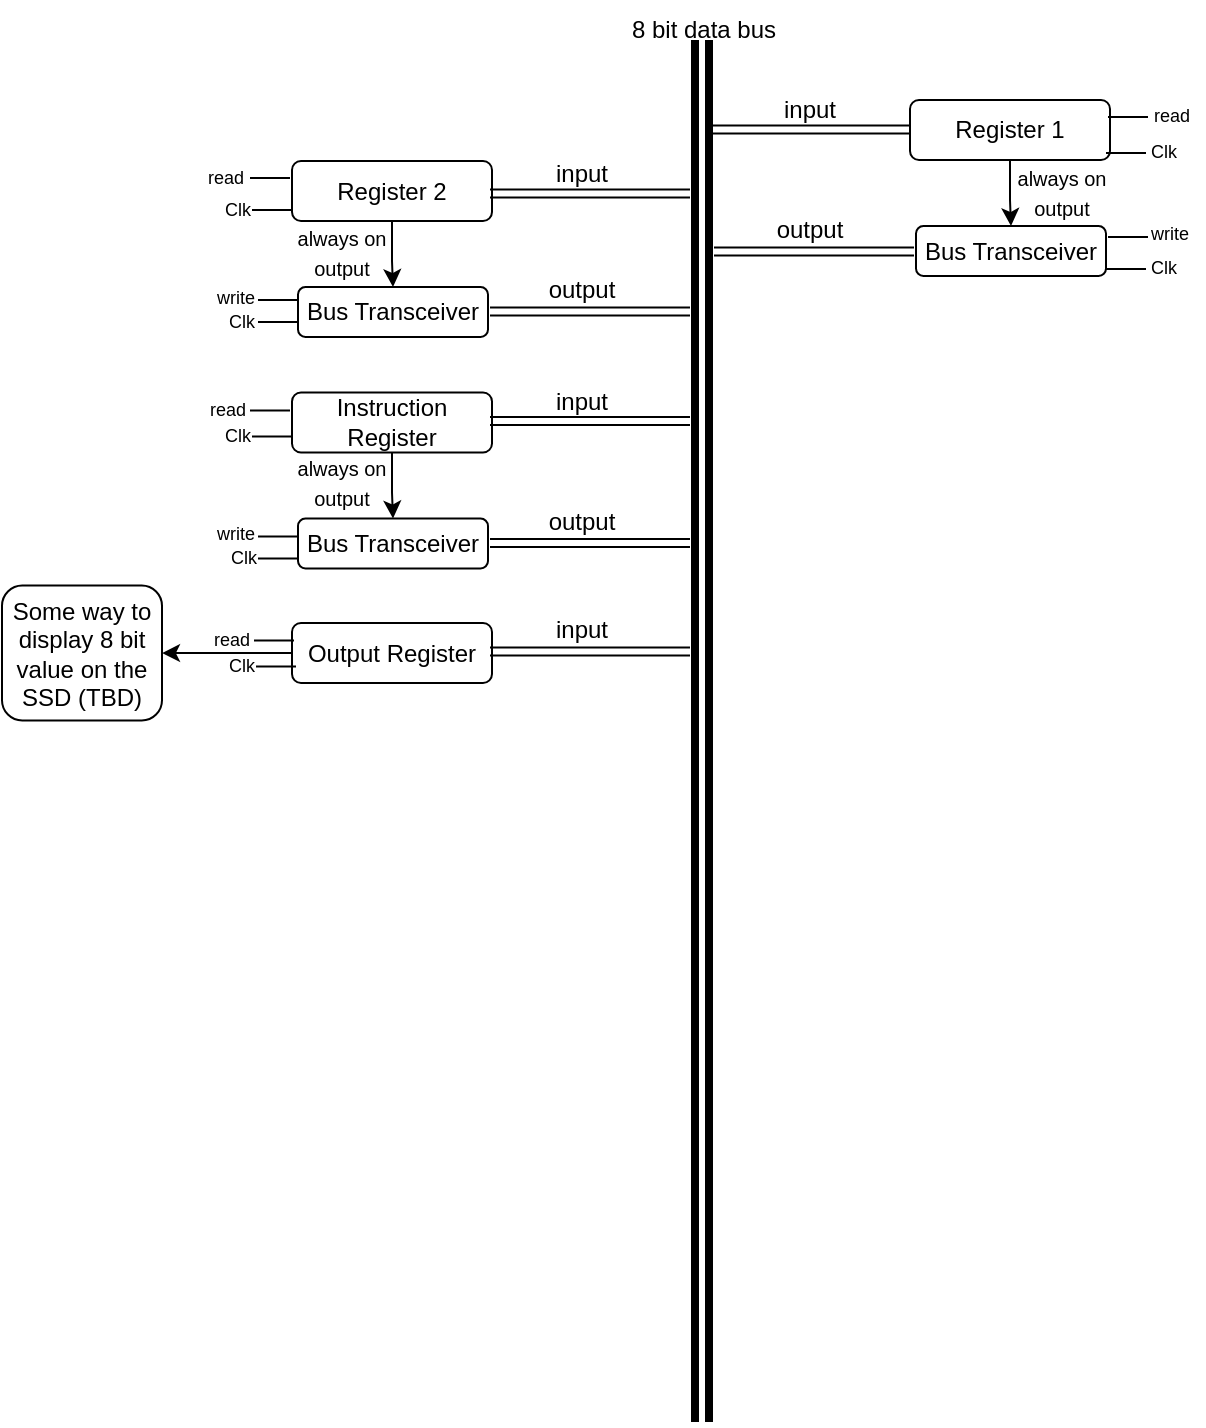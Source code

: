 <mxfile version="26.0.16">
  <diagram name="Page-1" id="tEEU3MfRf6Xgce31HGKK">
    <mxGraphModel dx="746" dy="443" grid="1" gridSize="10" guides="1" tooltips="1" connect="1" arrows="1" fold="1" page="1" pageScale="1" pageWidth="827" pageHeight="1169" math="0" shadow="0">
      <root>
        <mxCell id="0" />
        <mxCell id="1" parent="0" />
        <mxCell id="Xl67diWMQrAPVDYZNk1t-17" value="" style="shape=link;html=1;rounded=0;strokeWidth=4;" parent="1" edge="1">
          <mxGeometry width="100" relative="1" as="geometry">
            <mxPoint x="360" y="20" as="sourcePoint" />
            <mxPoint x="360" y="711" as="targetPoint" />
          </mxGeometry>
        </mxCell>
        <mxCell id="Xl67diWMQrAPVDYZNk1t-18" value="8 bit data bus" style="text;html=1;align=center;verticalAlign=middle;whiteSpace=wrap;rounded=0;" parent="1" vertex="1">
          <mxGeometry x="316" width="90" height="30" as="geometry" />
        </mxCell>
        <mxCell id="sEh8PZAzqO4pUA3xeIS0-4" value="" style="edgeStyle=orthogonalEdgeStyle;rounded=0;orthogonalLoop=1;jettySize=auto;html=1;" parent="1" source="YqJ4mDumZ-eMTZq-kE3I-2" target="sEh8PZAzqO4pUA3xeIS0-3" edge="1">
          <mxGeometry relative="1" as="geometry" />
        </mxCell>
        <mxCell id="YqJ4mDumZ-eMTZq-kE3I-2" value="Register 1" style="rounded=1;whiteSpace=wrap;html=1;" parent="1" vertex="1">
          <mxGeometry x="464" y="50" width="100" height="30" as="geometry" />
        </mxCell>
        <mxCell id="sEh8PZAzqO4pUA3xeIS0-2" value="" style="shape=link;html=1;rounded=0;" parent="1" edge="1">
          <mxGeometry width="100" relative="1" as="geometry">
            <mxPoint x="364" y="64.75" as="sourcePoint" />
            <mxPoint x="464" y="64.75" as="targetPoint" />
          </mxGeometry>
        </mxCell>
        <mxCell id="sEh8PZAzqO4pUA3xeIS0-3" value="Bus Transceiver" style="whiteSpace=wrap;html=1;rounded=1;" parent="1" vertex="1">
          <mxGeometry x="467" y="113" width="95" height="25" as="geometry" />
        </mxCell>
        <mxCell id="sEh8PZAzqO4pUA3xeIS0-5" value="" style="shape=link;html=1;rounded=0;" parent="1" edge="1">
          <mxGeometry width="100" relative="1" as="geometry">
            <mxPoint x="366" y="125.75" as="sourcePoint" />
            <mxPoint x="466" y="125.75" as="targetPoint" />
          </mxGeometry>
        </mxCell>
        <mxCell id="sEh8PZAzqO4pUA3xeIS0-6" value="" style="edgeStyle=orthogonalEdgeStyle;rounded=0;orthogonalLoop=1;jettySize=auto;html=1;" parent="1" source="sEh8PZAzqO4pUA3xeIS0-7" target="sEh8PZAzqO4pUA3xeIS0-8" edge="1">
          <mxGeometry relative="1" as="geometry" />
        </mxCell>
        <mxCell id="sEh8PZAzqO4pUA3xeIS0-7" value="Register 2" style="rounded=1;whiteSpace=wrap;html=1;" parent="1" vertex="1">
          <mxGeometry x="155" y="80.5" width="100" height="30" as="geometry" />
        </mxCell>
        <mxCell id="sEh8PZAzqO4pUA3xeIS0-8" value="Bus Transceiver" style="whiteSpace=wrap;html=1;rounded=1;" parent="1" vertex="1">
          <mxGeometry x="158" y="143.5" width="95" height="25" as="geometry" />
        </mxCell>
        <mxCell id="sEh8PZAzqO4pUA3xeIS0-9" value="" style="shape=link;html=1;rounded=0;" parent="1" edge="1">
          <mxGeometry width="100" relative="1" as="geometry">
            <mxPoint x="254" y="96.75" as="sourcePoint" />
            <mxPoint x="354" y="96.75" as="targetPoint" />
          </mxGeometry>
        </mxCell>
        <mxCell id="sEh8PZAzqO4pUA3xeIS0-10" value="" style="shape=link;html=1;rounded=0;" parent="1" edge="1">
          <mxGeometry width="100" relative="1" as="geometry">
            <mxPoint x="254" y="155.75" as="sourcePoint" />
            <mxPoint x="354" y="155.75" as="targetPoint" />
          </mxGeometry>
        </mxCell>
        <mxCell id="sEh8PZAzqO4pUA3xeIS0-39" value="" style="edgeStyle=orthogonalEdgeStyle;rounded=0;orthogonalLoop=1;jettySize=auto;html=1;" parent="1" source="sEh8PZAzqO4pUA3xeIS0-16" target="sEh8PZAzqO4pUA3xeIS0-38" edge="1">
          <mxGeometry relative="1" as="geometry" />
        </mxCell>
        <mxCell id="sEh8PZAzqO4pUA3xeIS0-16" value="Output Register" style="rounded=1;whiteSpace=wrap;html=1;" parent="1" vertex="1">
          <mxGeometry x="155" y="311.5" width="100" height="30" as="geometry" />
        </mxCell>
        <mxCell id="sEh8PZAzqO4pUA3xeIS0-17" value="" style="shape=link;html=1;rounded=0;" parent="1" edge="1">
          <mxGeometry width="100" relative="1" as="geometry">
            <mxPoint x="254" y="325.75" as="sourcePoint" />
            <mxPoint x="354" y="325.75" as="targetPoint" />
          </mxGeometry>
        </mxCell>
        <mxCell id="sEh8PZAzqO4pUA3xeIS0-19" value="input" style="text;html=1;align=center;verticalAlign=middle;whiteSpace=wrap;rounded=0;" parent="1" vertex="1">
          <mxGeometry x="270" y="72" width="60" height="30" as="geometry" />
        </mxCell>
        <mxCell id="sEh8PZAzqO4pUA3xeIS0-20" value="input" style="text;html=1;align=center;verticalAlign=middle;whiteSpace=wrap;rounded=0;" parent="1" vertex="1">
          <mxGeometry x="270" y="300" width="60" height="30" as="geometry" />
        </mxCell>
        <mxCell id="sEh8PZAzqO4pUA3xeIS0-21" value="input" style="text;html=1;align=center;verticalAlign=middle;whiteSpace=wrap;rounded=0;" parent="1" vertex="1">
          <mxGeometry x="384" y="40" width="60" height="30" as="geometry" />
        </mxCell>
        <mxCell id="sEh8PZAzqO4pUA3xeIS0-23" value="output" style="text;html=1;align=center;verticalAlign=middle;whiteSpace=wrap;rounded=0;" parent="1" vertex="1">
          <mxGeometry x="270" y="130" width="60" height="30" as="geometry" />
        </mxCell>
        <mxCell id="sEh8PZAzqO4pUA3xeIS0-24" value="output" style="text;html=1;align=center;verticalAlign=middle;whiteSpace=wrap;rounded=0;" parent="1" vertex="1">
          <mxGeometry x="384" y="100" width="60" height="30" as="geometry" />
        </mxCell>
        <mxCell id="sEh8PZAzqO4pUA3xeIS0-26" value="&lt;font style=&quot;font-size: 10px;&quot;&gt;always on output&lt;/font&gt;" style="text;html=1;align=center;verticalAlign=middle;whiteSpace=wrap;rounded=0;" parent="1" vertex="1">
          <mxGeometry x="150" y="110.75" width="60" height="29.5" as="geometry" />
        </mxCell>
        <mxCell id="sEh8PZAzqO4pUA3xeIS0-28" value="&lt;font style=&quot;font-size: 10px;&quot;&gt;always on output&lt;/font&gt;" style="text;html=1;align=center;verticalAlign=middle;whiteSpace=wrap;rounded=0;" parent="1" vertex="1">
          <mxGeometry x="510" y="81.25" width="60" height="29.5" as="geometry" />
        </mxCell>
        <mxCell id="sEh8PZAzqO4pUA3xeIS0-30" value="" style="edgeStyle=orthogonalEdgeStyle;rounded=0;orthogonalLoop=1;jettySize=auto;html=1;" parent="1" source="sEh8PZAzqO4pUA3xeIS0-31" target="sEh8PZAzqO4pUA3xeIS0-32" edge="1">
          <mxGeometry relative="1" as="geometry" />
        </mxCell>
        <mxCell id="sEh8PZAzqO4pUA3xeIS0-31" value="Instruction Register" style="rounded=1;whiteSpace=wrap;html=1;" parent="1" vertex="1">
          <mxGeometry x="155" y="196.25" width="100" height="30" as="geometry" />
        </mxCell>
        <mxCell id="sEh8PZAzqO4pUA3xeIS0-32" value="Bus Transceiver" style="whiteSpace=wrap;html=1;rounded=1;" parent="1" vertex="1">
          <mxGeometry x="158" y="259.25" width="95" height="25" as="geometry" />
        </mxCell>
        <mxCell id="sEh8PZAzqO4pUA3xeIS0-33" value="" style="shape=link;html=1;rounded=0;" parent="1" edge="1">
          <mxGeometry width="100" relative="1" as="geometry">
            <mxPoint x="254" y="210.5" as="sourcePoint" />
            <mxPoint x="354" y="210.5" as="targetPoint" />
          </mxGeometry>
        </mxCell>
        <mxCell id="sEh8PZAzqO4pUA3xeIS0-34" value="" style="shape=link;html=1;rounded=0;" parent="1" edge="1">
          <mxGeometry width="100" relative="1" as="geometry">
            <mxPoint x="254" y="271.5" as="sourcePoint" />
            <mxPoint x="354" y="271.5" as="targetPoint" />
          </mxGeometry>
        </mxCell>
        <mxCell id="sEh8PZAzqO4pUA3xeIS0-35" value="input" style="text;html=1;align=center;verticalAlign=middle;whiteSpace=wrap;rounded=0;" parent="1" vertex="1">
          <mxGeometry x="270" y="185.75" width="60" height="30" as="geometry" />
        </mxCell>
        <mxCell id="sEh8PZAzqO4pUA3xeIS0-36" value="output" style="text;html=1;align=center;verticalAlign=middle;whiteSpace=wrap;rounded=0;" parent="1" vertex="1">
          <mxGeometry x="270" y="245.75" width="60" height="30" as="geometry" />
        </mxCell>
        <mxCell id="sEh8PZAzqO4pUA3xeIS0-37" value="&lt;font style=&quot;font-size: 10px;&quot;&gt;always on output&lt;/font&gt;" style="text;html=1;align=center;verticalAlign=middle;whiteSpace=wrap;rounded=0;" parent="1" vertex="1">
          <mxGeometry x="150" y="226.5" width="60" height="29.5" as="geometry" />
        </mxCell>
        <mxCell id="sEh8PZAzqO4pUA3xeIS0-38" value="Some way to display 8 bit value on the SSD (TBD)" style="rounded=1;whiteSpace=wrap;html=1;" parent="1" vertex="1">
          <mxGeometry x="10" y="292.75" width="80" height="67.5" as="geometry" />
        </mxCell>
        <mxCell id="sEh8PZAzqO4pUA3xeIS0-41" value="" style="endArrow=none;html=1;rounded=0;" parent="1" edge="1">
          <mxGeometry width="50" height="50" relative="1" as="geometry">
            <mxPoint x="135" y="105" as="sourcePoint" />
            <mxPoint x="155" y="105" as="targetPoint" />
          </mxGeometry>
        </mxCell>
        <mxCell id="sEh8PZAzqO4pUA3xeIS0-42" value="Clk" style="text;html=1;align=center;verticalAlign=middle;whiteSpace=wrap;rounded=0;fontSize=9;" parent="1" vertex="1">
          <mxGeometry x="107" y="95" width="42" height="20" as="geometry" />
        </mxCell>
        <mxCell id="sEh8PZAzqO4pUA3xeIS0-44" value="" style="endArrow=none;html=1;rounded=0;" parent="1" edge="1">
          <mxGeometry width="50" height="50" relative="1" as="geometry">
            <mxPoint x="135" y="218.25" as="sourcePoint" />
            <mxPoint x="155" y="218.25" as="targetPoint" />
          </mxGeometry>
        </mxCell>
        <mxCell id="sEh8PZAzqO4pUA3xeIS0-45" value="Clk" style="text;html=1;align=center;verticalAlign=middle;whiteSpace=wrap;rounded=0;fontSize=9;" parent="1" vertex="1">
          <mxGeometry x="107" y="208.25" width="42" height="20" as="geometry" />
        </mxCell>
        <mxCell id="sEh8PZAzqO4pUA3xeIS0-46" value="" style="endArrow=none;html=1;rounded=0;" parent="1" edge="1">
          <mxGeometry width="50" height="50" relative="1" as="geometry">
            <mxPoint x="138" y="161" as="sourcePoint" />
            <mxPoint x="158" y="161" as="targetPoint" />
          </mxGeometry>
        </mxCell>
        <mxCell id="sEh8PZAzqO4pUA3xeIS0-47" value="Clk" style="text;html=1;align=center;verticalAlign=middle;whiteSpace=wrap;rounded=0;fontSize=9;" parent="1" vertex="1">
          <mxGeometry x="109" y="151" width="42" height="20" as="geometry" />
        </mxCell>
        <mxCell id="sEh8PZAzqO4pUA3xeIS0-48" value="" style="endArrow=none;html=1;rounded=0;" parent="1" edge="1">
          <mxGeometry width="50" height="50" relative="1" as="geometry">
            <mxPoint x="138" y="279.25" as="sourcePoint" />
            <mxPoint x="158" y="279.25" as="targetPoint" />
          </mxGeometry>
        </mxCell>
        <mxCell id="sEh8PZAzqO4pUA3xeIS0-49" value="Clk" style="text;html=1;align=center;verticalAlign=middle;whiteSpace=wrap;rounded=0;fontSize=9;" parent="1" vertex="1">
          <mxGeometry x="110" y="269.25" width="42" height="20" as="geometry" />
        </mxCell>
        <mxCell id="sEh8PZAzqO4pUA3xeIS0-55" value="" style="endArrow=none;html=1;rounded=0;" parent="1" edge="1">
          <mxGeometry width="50" height="50" relative="1" as="geometry">
            <mxPoint x="562" y="134.5" as="sourcePoint" />
            <mxPoint x="582" y="134.5" as="targetPoint" />
          </mxGeometry>
        </mxCell>
        <mxCell id="sEh8PZAzqO4pUA3xeIS0-56" value="Clk" style="text;html=1;align=center;verticalAlign=middle;whiteSpace=wrap;rounded=0;fontSize=9;" parent="1" vertex="1">
          <mxGeometry x="575" y="124" width="32" height="20" as="geometry" />
        </mxCell>
        <mxCell id="sEh8PZAzqO4pUA3xeIS0-57" value="" style="endArrow=none;html=1;rounded=0;" parent="1" edge="1">
          <mxGeometry width="50" height="50" relative="1" as="geometry">
            <mxPoint x="562" y="76.46" as="sourcePoint" />
            <mxPoint x="582" y="76.46" as="targetPoint" />
          </mxGeometry>
        </mxCell>
        <mxCell id="sEh8PZAzqO4pUA3xeIS0-58" value="Clk" style="text;html=1;align=center;verticalAlign=middle;whiteSpace=wrap;rounded=0;fontSize=9;" parent="1" vertex="1">
          <mxGeometry x="575" y="65.96" width="32" height="20" as="geometry" />
        </mxCell>
        <mxCell id="sEh8PZAzqO4pUA3xeIS0-60" value="" style="endArrow=none;html=1;rounded=0;" parent="1" edge="1">
          <mxGeometry width="50" height="50" relative="1" as="geometry">
            <mxPoint x="134" y="89" as="sourcePoint" />
            <mxPoint x="154" y="89" as="targetPoint" />
          </mxGeometry>
        </mxCell>
        <mxCell id="sEh8PZAzqO4pUA3xeIS0-61" value="read" style="text;html=1;align=center;verticalAlign=middle;whiteSpace=wrap;rounded=0;fontSize=9;" parent="1" vertex="1">
          <mxGeometry x="101" y="79" width="42" height="20" as="geometry" />
        </mxCell>
        <mxCell id="sEh8PZAzqO4pUA3xeIS0-62" value="" style="endArrow=none;html=1;rounded=0;" parent="1" edge="1">
          <mxGeometry width="50" height="50" relative="1" as="geometry">
            <mxPoint x="134" y="205.25" as="sourcePoint" />
            <mxPoint x="154" y="205.25" as="targetPoint" />
          </mxGeometry>
        </mxCell>
        <mxCell id="sEh8PZAzqO4pUA3xeIS0-63" value="read" style="text;html=1;align=center;verticalAlign=middle;whiteSpace=wrap;rounded=0;fontSize=9;" parent="1" vertex="1">
          <mxGeometry x="102" y="195.25" width="42" height="20" as="geometry" />
        </mxCell>
        <mxCell id="sEh8PZAzqO4pUA3xeIS0-64" value="" style="endArrow=none;html=1;rounded=0;" parent="1" edge="1">
          <mxGeometry width="50" height="50" relative="1" as="geometry">
            <mxPoint x="138" y="150" as="sourcePoint" />
            <mxPoint x="158" y="150" as="targetPoint" />
          </mxGeometry>
        </mxCell>
        <mxCell id="sEh8PZAzqO4pUA3xeIS0-65" value="write" style="text;html=1;align=center;verticalAlign=middle;whiteSpace=wrap;rounded=0;fontSize=9;" parent="1" vertex="1">
          <mxGeometry x="106" y="139" width="42" height="20" as="geometry" />
        </mxCell>
        <mxCell id="sEh8PZAzqO4pUA3xeIS0-66" value="" style="endArrow=none;html=1;rounded=0;" parent="1" edge="1">
          <mxGeometry width="50" height="50" relative="1" as="geometry">
            <mxPoint x="138" y="268.25" as="sourcePoint" />
            <mxPoint x="158" y="268.25" as="targetPoint" />
          </mxGeometry>
        </mxCell>
        <mxCell id="sEh8PZAzqO4pUA3xeIS0-67" value="write" style="text;html=1;align=center;verticalAlign=middle;whiteSpace=wrap;rounded=0;fontSize=9;" parent="1" vertex="1">
          <mxGeometry x="106" y="257.25" width="42" height="20" as="geometry" />
        </mxCell>
        <mxCell id="sEh8PZAzqO4pUA3xeIS0-72" value="" style="endArrow=none;html=1;rounded=0;" parent="1" edge="1">
          <mxGeometry width="50" height="50" relative="1" as="geometry">
            <mxPoint x="137" y="333.25" as="sourcePoint" />
            <mxPoint x="157" y="333.25" as="targetPoint" />
          </mxGeometry>
        </mxCell>
        <mxCell id="sEh8PZAzqO4pUA3xeIS0-73" value="Clk" style="text;html=1;align=center;verticalAlign=middle;whiteSpace=wrap;rounded=0;fontSize=9;" parent="1" vertex="1">
          <mxGeometry x="109" y="323.25" width="42" height="20" as="geometry" />
        </mxCell>
        <mxCell id="sEh8PZAzqO4pUA3xeIS0-74" value="" style="endArrow=none;html=1;rounded=0;" parent="1" edge="1">
          <mxGeometry width="50" height="50" relative="1" as="geometry">
            <mxPoint x="136" y="320.25" as="sourcePoint" />
            <mxPoint x="156" y="320.25" as="targetPoint" />
          </mxGeometry>
        </mxCell>
        <mxCell id="sEh8PZAzqO4pUA3xeIS0-75" value="read" style="text;html=1;align=center;verticalAlign=middle;whiteSpace=wrap;rounded=0;fontSize=9;" parent="1" vertex="1">
          <mxGeometry x="104" y="310.25" width="42" height="20" as="geometry" />
        </mxCell>
        <mxCell id="sEh8PZAzqO4pUA3xeIS0-80" value="" style="endArrow=none;html=1;rounded=0;" parent="1" edge="1">
          <mxGeometry width="50" height="50" relative="1" as="geometry">
            <mxPoint x="563" y="118.5" as="sourcePoint" />
            <mxPoint x="583" y="118.5" as="targetPoint" />
          </mxGeometry>
        </mxCell>
        <mxCell id="sEh8PZAzqO4pUA3xeIS0-81" value="write" style="text;html=1;align=center;verticalAlign=middle;whiteSpace=wrap;rounded=0;fontSize=9;" parent="1" vertex="1">
          <mxGeometry x="578" y="107" width="32" height="20" as="geometry" />
        </mxCell>
        <mxCell id="sEh8PZAzqO4pUA3xeIS0-82" value="" style="endArrow=none;html=1;rounded=0;" parent="1" edge="1">
          <mxGeometry width="50" height="50" relative="1" as="geometry">
            <mxPoint x="563" y="58.46" as="sourcePoint" />
            <mxPoint x="583" y="58.46" as="targetPoint" />
          </mxGeometry>
        </mxCell>
        <mxCell id="sEh8PZAzqO4pUA3xeIS0-83" value="read" style="text;html=1;align=center;verticalAlign=middle;whiteSpace=wrap;rounded=0;fontSize=9;" parent="1" vertex="1">
          <mxGeometry x="579" y="47.96" width="32" height="20" as="geometry" />
        </mxCell>
      </root>
    </mxGraphModel>
  </diagram>
</mxfile>
